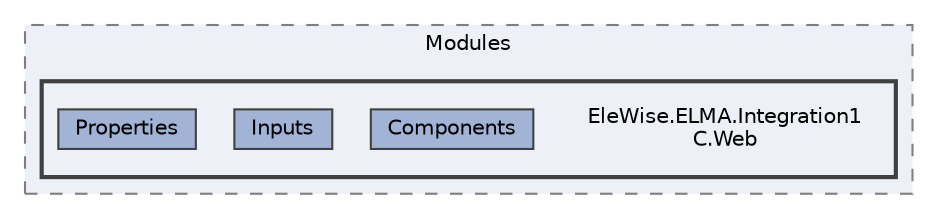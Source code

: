 digraph "Web/Modules/EleWise.ELMA.Integration1C.Web"
{
 // LATEX_PDF_SIZE
  bgcolor="transparent";
  edge [fontname=Helvetica,fontsize=10,labelfontname=Helvetica,labelfontsize=10];
  node [fontname=Helvetica,fontsize=10,shape=box,height=0.2,width=0.4];
  compound=true
  subgraph clusterdir_7ee4616d7792420b09aab8c4c7e23d47 {
    graph [ bgcolor="#edf0f7", pencolor="grey50", label="Modules", fontname=Helvetica,fontsize=10 style="filled,dashed", URL="dir_7ee4616d7792420b09aab8c4c7e23d47.html",tooltip=""]
  subgraph clusterdir_3e0cba33f7227cc18c5e42b5475019f9 {
    graph [ bgcolor="#edf0f7", pencolor="grey25", label="", fontname=Helvetica,fontsize=10 style="filled,bold", URL="dir_3e0cba33f7227cc18c5e42b5475019f9.html",tooltip=""]
    dir_3e0cba33f7227cc18c5e42b5475019f9 [shape=plaintext, label="EleWise.ELMA.Integration1\lC.Web"];
  dir_c5dd95303db92feaa8c4116f7dce3523 [label="Components", fillcolor="#a2b4d6", color="grey25", style="filled", URL="dir_c5dd95303db92feaa8c4116f7dce3523.html",tooltip=""];
  dir_43eb6303312c5691f9c58cb29d025dbe [label="Inputs", fillcolor="#a2b4d6", color="grey25", style="filled", URL="dir_43eb6303312c5691f9c58cb29d025dbe.html",tooltip=""];
  dir_7d1a5b81699daa3663bfce2a41b0bd0c [label="Properties", fillcolor="#a2b4d6", color="grey25", style="filled", URL="dir_7d1a5b81699daa3663bfce2a41b0bd0c.html",tooltip=""];
  }
  }
}
